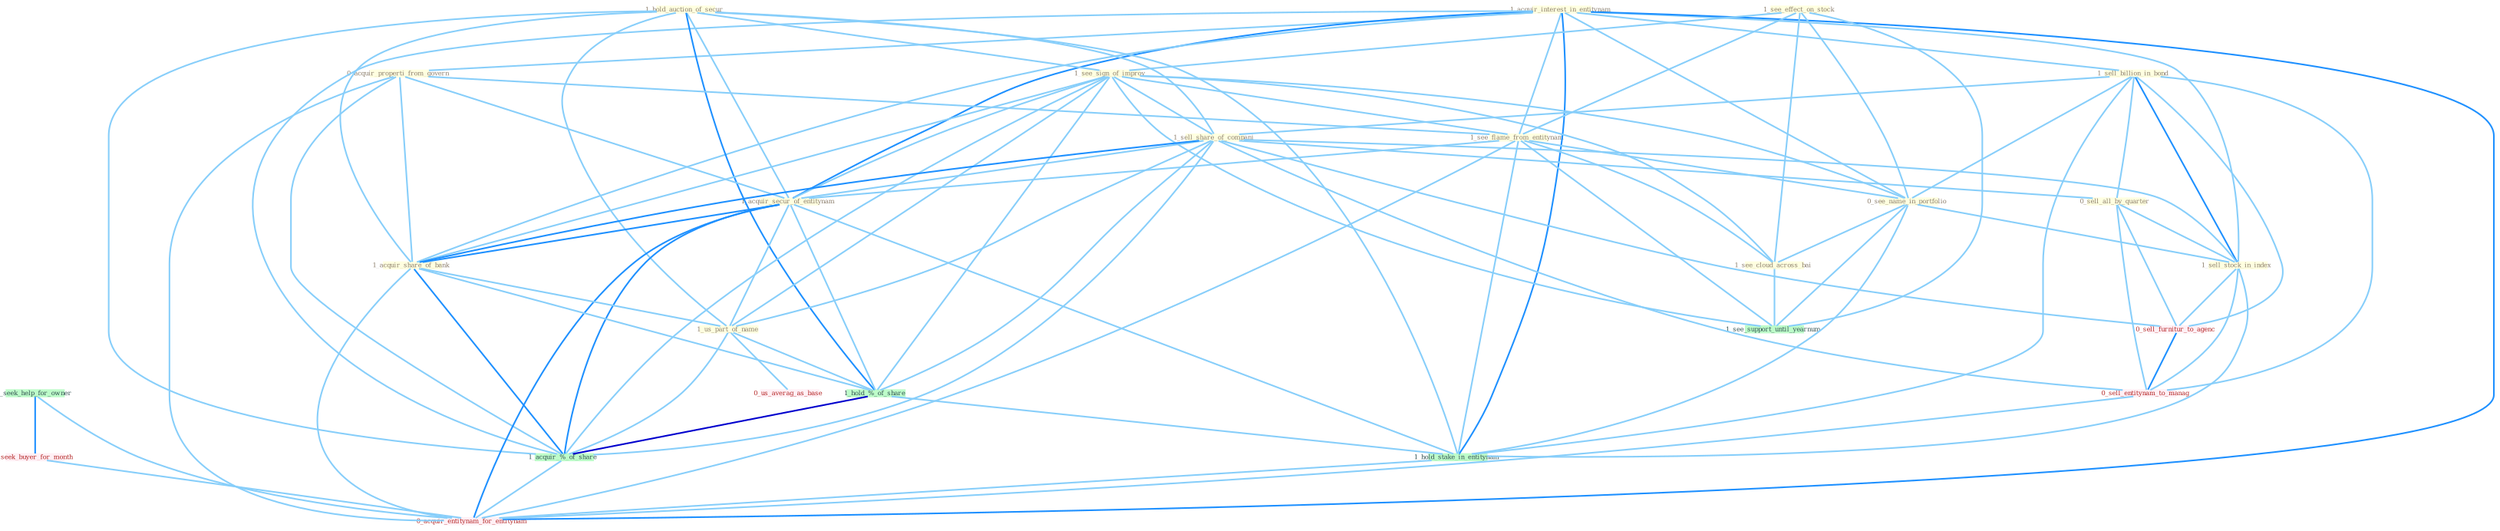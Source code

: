 Graph G{ 
    node
    [shape=polygon,style=filled,width=.5,height=.06,color="#BDFCC9",fixedsize=true,fontsize=4,
    fontcolor="#2f4f4f"];
    {node
    [color="#ffffe0", fontcolor="#8b7d6b"] "1_acquir_interest_in_entitynam " "1_hold_auction_of_secur " "1_see_effect_on_stock " "1_see_sign_of_improv " "1_sell_billion_in_bond " "0_acquir_properti_from_govern " "1_see_flame_from_entitynam " "1_sell_share_of_compani " "1_acquir_secur_of_entitynam " "1_acquir_share_of_bank " "0_sell_all_by_quarter " "0_see_name_in_portfolio " "1_see_cloud_across_bai " "1_us_part_of_name " "1_sell_stock_in_index "}
{node [color="#fff0f5", fontcolor="#b22222"] "0_seek_buyer_for_month " "0_sell_furnitur_to_agenc " "0_us_averag_as_base " "0_sell_entitynam_to_manag " "0_acquir_entitynam_for_entitynam "}
edge [color="#B0E2FF"];

	"1_acquir_interest_in_entitynam " -- "1_sell_billion_in_bond " [w="1", color="#87cefa" ];
	"1_acquir_interest_in_entitynam " -- "0_acquir_properti_from_govern " [w="1", color="#87cefa" ];
	"1_acquir_interest_in_entitynam " -- "1_see_flame_from_entitynam " [w="1", color="#87cefa" ];
	"1_acquir_interest_in_entitynam " -- "1_acquir_secur_of_entitynam " [w="2", color="#1e90ff" , len=0.8];
	"1_acquir_interest_in_entitynam " -- "1_acquir_share_of_bank " [w="1", color="#87cefa" ];
	"1_acquir_interest_in_entitynam " -- "0_see_name_in_portfolio " [w="1", color="#87cefa" ];
	"1_acquir_interest_in_entitynam " -- "1_sell_stock_in_index " [w="1", color="#87cefa" ];
	"1_acquir_interest_in_entitynam " -- "1_hold_stake_in_entitynam " [w="2", color="#1e90ff" , len=0.8];
	"1_acquir_interest_in_entitynam " -- "1_acquir_%_of_share " [w="1", color="#87cefa" ];
	"1_acquir_interest_in_entitynam " -- "0_acquir_entitynam_for_entitynam " [w="2", color="#1e90ff" , len=0.8];
	"1_hold_auction_of_secur " -- "1_see_sign_of_improv " [w="1", color="#87cefa" ];
	"1_hold_auction_of_secur " -- "1_sell_share_of_compani " [w="1", color="#87cefa" ];
	"1_hold_auction_of_secur " -- "1_acquir_secur_of_entitynam " [w="1", color="#87cefa" ];
	"1_hold_auction_of_secur " -- "1_acquir_share_of_bank " [w="1", color="#87cefa" ];
	"1_hold_auction_of_secur " -- "1_us_part_of_name " [w="1", color="#87cefa" ];
	"1_hold_auction_of_secur " -- "1_hold_%_of_share " [w="2", color="#1e90ff" , len=0.8];
	"1_hold_auction_of_secur " -- "1_hold_stake_in_entitynam " [w="1", color="#87cefa" ];
	"1_hold_auction_of_secur " -- "1_acquir_%_of_share " [w="1", color="#87cefa" ];
	"1_see_effect_on_stock " -- "1_see_sign_of_improv " [w="1", color="#87cefa" ];
	"1_see_effect_on_stock " -- "1_see_flame_from_entitynam " [w="1", color="#87cefa" ];
	"1_see_effect_on_stock " -- "0_see_name_in_portfolio " [w="1", color="#87cefa" ];
	"1_see_effect_on_stock " -- "1_see_cloud_across_bai " [w="1", color="#87cefa" ];
	"1_see_effect_on_stock " -- "1_see_support_until_yearnum " [w="1", color="#87cefa" ];
	"1_see_sign_of_improv " -- "1_see_flame_from_entitynam " [w="1", color="#87cefa" ];
	"1_see_sign_of_improv " -- "1_sell_share_of_compani " [w="1", color="#87cefa" ];
	"1_see_sign_of_improv " -- "1_acquir_secur_of_entitynam " [w="1", color="#87cefa" ];
	"1_see_sign_of_improv " -- "1_acquir_share_of_bank " [w="1", color="#87cefa" ];
	"1_see_sign_of_improv " -- "0_see_name_in_portfolio " [w="1", color="#87cefa" ];
	"1_see_sign_of_improv " -- "1_see_cloud_across_bai " [w="1", color="#87cefa" ];
	"1_see_sign_of_improv " -- "1_us_part_of_name " [w="1", color="#87cefa" ];
	"1_see_sign_of_improv " -- "1_hold_%_of_share " [w="1", color="#87cefa" ];
	"1_see_sign_of_improv " -- "1_acquir_%_of_share " [w="1", color="#87cefa" ];
	"1_see_sign_of_improv " -- "1_see_support_until_yearnum " [w="1", color="#87cefa" ];
	"1_sell_billion_in_bond " -- "1_sell_share_of_compani " [w="1", color="#87cefa" ];
	"1_sell_billion_in_bond " -- "0_sell_all_by_quarter " [w="1", color="#87cefa" ];
	"1_sell_billion_in_bond " -- "0_see_name_in_portfolio " [w="1", color="#87cefa" ];
	"1_sell_billion_in_bond " -- "1_sell_stock_in_index " [w="2", color="#1e90ff" , len=0.8];
	"1_sell_billion_in_bond " -- "1_hold_stake_in_entitynam " [w="1", color="#87cefa" ];
	"1_sell_billion_in_bond " -- "0_sell_furnitur_to_agenc " [w="1", color="#87cefa" ];
	"1_sell_billion_in_bond " -- "0_sell_entitynam_to_manag " [w="1", color="#87cefa" ];
	"0_acquir_properti_from_govern " -- "1_see_flame_from_entitynam " [w="1", color="#87cefa" ];
	"0_acquir_properti_from_govern " -- "1_acquir_secur_of_entitynam " [w="1", color="#87cefa" ];
	"0_acquir_properti_from_govern " -- "1_acquir_share_of_bank " [w="1", color="#87cefa" ];
	"0_acquir_properti_from_govern " -- "1_acquir_%_of_share " [w="1", color="#87cefa" ];
	"0_acquir_properti_from_govern " -- "0_acquir_entitynam_for_entitynam " [w="1", color="#87cefa" ];
	"1_see_flame_from_entitynam " -- "1_acquir_secur_of_entitynam " [w="1", color="#87cefa" ];
	"1_see_flame_from_entitynam " -- "0_see_name_in_portfolio " [w="1", color="#87cefa" ];
	"1_see_flame_from_entitynam " -- "1_see_cloud_across_bai " [w="1", color="#87cefa" ];
	"1_see_flame_from_entitynam " -- "1_hold_stake_in_entitynam " [w="1", color="#87cefa" ];
	"1_see_flame_from_entitynam " -- "1_see_support_until_yearnum " [w="1", color="#87cefa" ];
	"1_see_flame_from_entitynam " -- "0_acquir_entitynam_for_entitynam " [w="1", color="#87cefa" ];
	"1_sell_share_of_compani " -- "1_acquir_secur_of_entitynam " [w="1", color="#87cefa" ];
	"1_sell_share_of_compani " -- "1_acquir_share_of_bank " [w="2", color="#1e90ff" , len=0.8];
	"1_sell_share_of_compani " -- "0_sell_all_by_quarter " [w="1", color="#87cefa" ];
	"1_sell_share_of_compani " -- "1_us_part_of_name " [w="1", color="#87cefa" ];
	"1_sell_share_of_compani " -- "1_sell_stock_in_index " [w="1", color="#87cefa" ];
	"1_sell_share_of_compani " -- "1_hold_%_of_share " [w="1", color="#87cefa" ];
	"1_sell_share_of_compani " -- "1_acquir_%_of_share " [w="1", color="#87cefa" ];
	"1_sell_share_of_compani " -- "0_sell_furnitur_to_agenc " [w="1", color="#87cefa" ];
	"1_sell_share_of_compani " -- "0_sell_entitynam_to_manag " [w="1", color="#87cefa" ];
	"1_acquir_secur_of_entitynam " -- "1_acquir_share_of_bank " [w="2", color="#1e90ff" , len=0.8];
	"1_acquir_secur_of_entitynam " -- "1_us_part_of_name " [w="1", color="#87cefa" ];
	"1_acquir_secur_of_entitynam " -- "1_hold_%_of_share " [w="1", color="#87cefa" ];
	"1_acquir_secur_of_entitynam " -- "1_hold_stake_in_entitynam " [w="1", color="#87cefa" ];
	"1_acquir_secur_of_entitynam " -- "1_acquir_%_of_share " [w="2", color="#1e90ff" , len=0.8];
	"1_acquir_secur_of_entitynam " -- "0_acquir_entitynam_for_entitynam " [w="2", color="#1e90ff" , len=0.8];
	"1_acquir_share_of_bank " -- "1_us_part_of_name " [w="1", color="#87cefa" ];
	"1_acquir_share_of_bank " -- "1_hold_%_of_share " [w="1", color="#87cefa" ];
	"1_acquir_share_of_bank " -- "1_acquir_%_of_share " [w="2", color="#1e90ff" , len=0.8];
	"1_acquir_share_of_bank " -- "0_acquir_entitynam_for_entitynam " [w="1", color="#87cefa" ];
	"0_sell_all_by_quarter " -- "1_sell_stock_in_index " [w="1", color="#87cefa" ];
	"0_sell_all_by_quarter " -- "0_sell_furnitur_to_agenc " [w="1", color="#87cefa" ];
	"0_sell_all_by_quarter " -- "0_sell_entitynam_to_manag " [w="1", color="#87cefa" ];
	"0_see_name_in_portfolio " -- "1_see_cloud_across_bai " [w="1", color="#87cefa" ];
	"0_see_name_in_portfolio " -- "1_sell_stock_in_index " [w="1", color="#87cefa" ];
	"0_see_name_in_portfolio " -- "1_hold_stake_in_entitynam " [w="1", color="#87cefa" ];
	"0_see_name_in_portfolio " -- "1_see_support_until_yearnum " [w="1", color="#87cefa" ];
	"1_see_cloud_across_bai " -- "1_see_support_until_yearnum " [w="1", color="#87cefa" ];
	"1_us_part_of_name " -- "1_hold_%_of_share " [w="1", color="#87cefa" ];
	"1_us_part_of_name " -- "1_acquir_%_of_share " [w="1", color="#87cefa" ];
	"1_us_part_of_name " -- "0_us_averag_as_base " [w="1", color="#87cefa" ];
	"1_sell_stock_in_index " -- "1_hold_stake_in_entitynam " [w="1", color="#87cefa" ];
	"1_sell_stock_in_index " -- "0_sell_furnitur_to_agenc " [w="1", color="#87cefa" ];
	"1_sell_stock_in_index " -- "0_sell_entitynam_to_manag " [w="1", color="#87cefa" ];
	"1_hold_%_of_share " -- "1_hold_stake_in_entitynam " [w="1", color="#87cefa" ];
	"1_hold_%_of_share " -- "1_acquir_%_of_share " [w="3", color="#0000cd" , len=0.6];
	"1_hold_stake_in_entitynam " -- "0_acquir_entitynam_for_entitynam " [w="1", color="#87cefa" ];
	"1_seek_help_for_owner " -- "0_seek_buyer_for_month " [w="2", color="#1e90ff" , len=0.8];
	"1_seek_help_for_owner " -- "0_acquir_entitynam_for_entitynam " [w="1", color="#87cefa" ];
	"0_seek_buyer_for_month " -- "0_acquir_entitynam_for_entitynam " [w="1", color="#87cefa" ];
	"1_acquir_%_of_share " -- "0_acquir_entitynam_for_entitynam " [w="1", color="#87cefa" ];
	"0_sell_furnitur_to_agenc " -- "0_sell_entitynam_to_manag " [w="2", color="#1e90ff" , len=0.8];
	"0_sell_entitynam_to_manag " -- "0_acquir_entitynam_for_entitynam " [w="1", color="#87cefa" ];
}